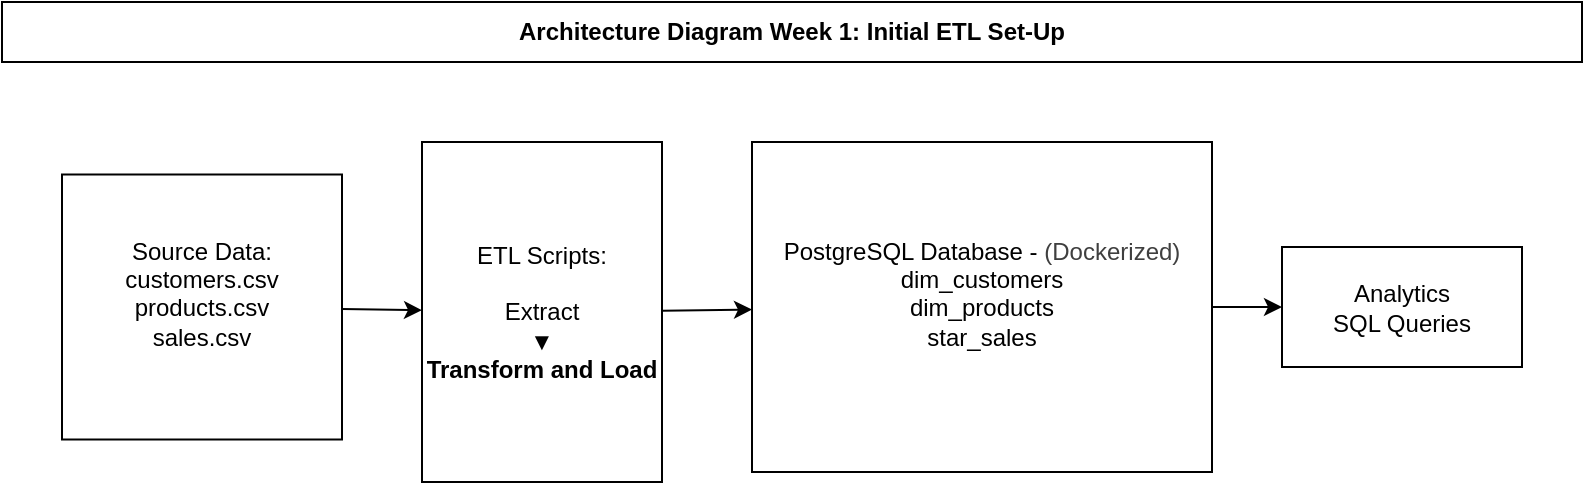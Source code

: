 <mxfile>
    <diagram id="H8KH-iqJQkcAS56kA2J-" name="Page-1">
        <mxGraphModel dx="666" dy="699" grid="1" gridSize="10" guides="1" tooltips="1" connect="1" arrows="1" fold="1" page="1" pageScale="1" pageWidth="850" pageHeight="1100" math="0" shadow="0">
            <root>
                <mxCell id="0"/>
                <mxCell id="1" parent="0"/>
                <mxCell id="2" value="&lt;div&gt;&lt;font color=&quot;#000000&quot;&gt;Architecture Diagram Week 1: Initial ETL Set-Up&lt;/font&gt;&lt;/div&gt;" style="rounded=0;whiteSpace=wrap;html=1;align=center;fontStyle=1" parent="1" vertex="1">
                    <mxGeometry x="30" y="10" width="790" height="30" as="geometry"/>
                </mxCell>
                <mxCell id="5" value="" style="edgeStyle=none;html=1;" parent="1" source="3" target="4" edge="1">
                    <mxGeometry relative="1" as="geometry"/>
                </mxCell>
                <mxCell id="3" value="Source Data:&lt;div&gt;customers.csv&lt;/div&gt;&lt;div&gt;products.csv&lt;/div&gt;&lt;div&gt;sales.csv&lt;/div&gt;&lt;div&gt;&lt;br&gt;&lt;/div&gt;" style="rounded=0;whiteSpace=wrap;html=1;" parent="1" vertex="1">
                    <mxGeometry x="60" y="96.25" width="140" height="132.5" as="geometry"/>
                </mxCell>
                <mxCell id="7" value="" style="edgeStyle=none;html=1;" parent="1" source="4" target="6" edge="1">
                    <mxGeometry relative="1" as="geometry"/>
                </mxCell>
                <mxCell id="4" value="ETL Scripts:&lt;div&gt;&lt;font color=&quot;#000000&quot;&gt;&lt;br&gt;&lt;/font&gt;Extract&lt;div&gt;&lt;font&gt;▼&lt;br&gt;&lt;/font&gt;&lt;b&gt;Transform and&amp;nbsp;&lt;/b&gt;&lt;b style=&quot;background-color: transparent;&quot;&gt;Load&lt;/b&gt;&lt;/div&gt;&lt;/div&gt;" style="whiteSpace=wrap;html=1;rounded=0;" parent="1" vertex="1">
                    <mxGeometry x="240" y="80" width="120" height="170" as="geometry"/>
                </mxCell>
                <mxCell id="9" value="" style="edgeStyle=none;html=1;" parent="1" source="6" target="8" edge="1">
                    <mxGeometry relative="1" as="geometry"/>
                </mxCell>
                <mxCell id="6" value="&lt;div&gt;&lt;font color=&quot;#000000&quot;&gt;PostgreSQL Database -&amp;nbsp;&lt;/font&gt;&lt;span style=&quot;color: rgb(63, 63, 63); background-color: transparent;&quot;&gt;(Dockerized)&lt;/span&gt;&lt;/div&gt;&lt;div&gt;dim_customers&lt;/div&gt;&lt;div&gt;dim_products&lt;/div&gt;&lt;div&gt;star_sales&lt;br&gt;&lt;br&gt;&lt;/div&gt;" style="whiteSpace=wrap;html=1;rounded=0;" parent="1" vertex="1">
                    <mxGeometry x="405" y="80" width="230" height="165" as="geometry"/>
                </mxCell>
                <mxCell id="8" value="Analytics&lt;br&gt;SQL Queries" style="whiteSpace=wrap;html=1;rounded=0;" parent="1" vertex="1">
                    <mxGeometry x="670" y="132.5" width="120" height="60" as="geometry"/>
                </mxCell>
            </root>
        </mxGraphModel>
    </diagram>
</mxfile>